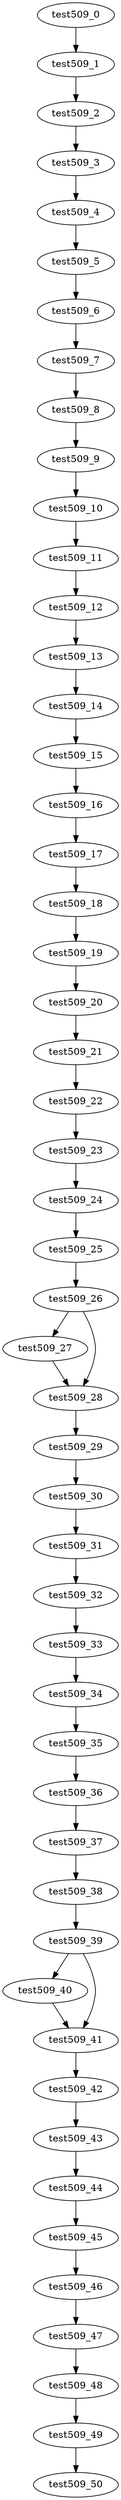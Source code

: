 digraph G {
test509_0->test509_1;
test509_1->test509_2;
test509_2->test509_3;
test509_3->test509_4;
test509_4->test509_5;
test509_5->test509_6;
test509_6->test509_7;
test509_7->test509_8;
test509_8->test509_9;
test509_9->test509_10;
test509_10->test509_11;
test509_11->test509_12;
test509_12->test509_13;
test509_13->test509_14;
test509_14->test509_15;
test509_15->test509_16;
test509_16->test509_17;
test509_17->test509_18;
test509_18->test509_19;
test509_19->test509_20;
test509_20->test509_21;
test509_21->test509_22;
test509_22->test509_23;
test509_23->test509_24;
test509_24->test509_25;
test509_25->test509_26;
test509_26->test509_27;
test509_26->test509_28;
test509_27->test509_28;
test509_28->test509_29;
test509_29->test509_30;
test509_30->test509_31;
test509_31->test509_32;
test509_32->test509_33;
test509_33->test509_34;
test509_34->test509_35;
test509_35->test509_36;
test509_36->test509_37;
test509_37->test509_38;
test509_38->test509_39;
test509_39->test509_40;
test509_39->test509_41;
test509_40->test509_41;
test509_41->test509_42;
test509_42->test509_43;
test509_43->test509_44;
test509_44->test509_45;
test509_45->test509_46;
test509_46->test509_47;
test509_47->test509_48;
test509_48->test509_49;
test509_49->test509_50;

}
